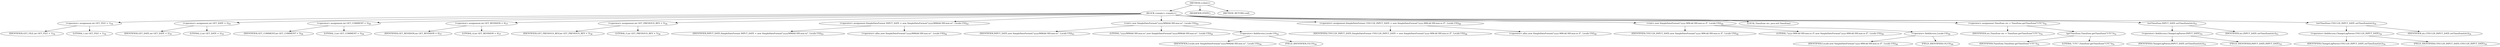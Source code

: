 digraph "&lt;clinit&gt;" {  
"608" [label = <(METHOD,&lt;clinit&gt;)> ]
"609" [label = <(BLOCK,&lt;empty&gt;,&lt;empty&gt;)> ]
"610" [label = <(&lt;operator&gt;.assignment,int GET_FILE = 1)<SUB>34</SUB>> ]
"611" [label = <(IDENTIFIER,GET_FILE,int GET_FILE = 1)<SUB>34</SUB>> ]
"612" [label = <(LITERAL,1,int GET_FILE = 1)<SUB>34</SUB>> ]
"613" [label = <(&lt;operator&gt;.assignment,int GET_DATE = 2)<SUB>35</SUB>> ]
"614" [label = <(IDENTIFIER,GET_DATE,int GET_DATE = 2)<SUB>35</SUB>> ]
"615" [label = <(LITERAL,2,int GET_DATE = 2)<SUB>35</SUB>> ]
"616" [label = <(&lt;operator&gt;.assignment,int GET_COMMENT = 3)<SUB>36</SUB>> ]
"617" [label = <(IDENTIFIER,GET_COMMENT,int GET_COMMENT = 3)<SUB>36</SUB>> ]
"618" [label = <(LITERAL,3,int GET_COMMENT = 3)<SUB>36</SUB>> ]
"619" [label = <(&lt;operator&gt;.assignment,int GET_REVISION = 4)<SUB>37</SUB>> ]
"620" [label = <(IDENTIFIER,GET_REVISION,int GET_REVISION = 4)<SUB>37</SUB>> ]
"621" [label = <(LITERAL,4,int GET_REVISION = 4)<SUB>37</SUB>> ]
"622" [label = <(&lt;operator&gt;.assignment,int GET_PREVIOUS_REV = 5)<SUB>38</SUB>> ]
"623" [label = <(IDENTIFIER,GET_PREVIOUS_REV,int GET_PREVIOUS_REV = 5)<SUB>38</SUB>> ]
"624" [label = <(LITERAL,5,int GET_PREVIOUS_REV = 5)<SUB>38</SUB>> ]
"625" [label = <(&lt;operator&gt;.assignment,SimpleDateFormat INPUT_DATE = new SimpleDateFormat(&quot;yyyy/MM/dd HH:mm:ss&quot;, Locale.US))<SUB>43</SUB>> ]
"626" [label = <(IDENTIFIER,INPUT_DATE,SimpleDateFormat INPUT_DATE = new SimpleDateFormat(&quot;yyyy/MM/dd HH:mm:ss&quot;, Locale.US))<SUB>43</SUB>> ]
"627" [label = <(&lt;operator&gt;.alloc,new SimpleDateFormat(&quot;yyyy/MM/dd HH:mm:ss&quot;, Locale.US))<SUB>44</SUB>> ]
"628" [label = <(&lt;init&gt;,new SimpleDateFormat(&quot;yyyy/MM/dd HH:mm:ss&quot;, Locale.US))<SUB>44</SUB>> ]
"3" [label = <(IDENTIFIER,INPUT_DATE,new SimpleDateFormat(&quot;yyyy/MM/dd HH:mm:ss&quot;, Locale.US))<SUB>43</SUB>> ]
"629" [label = <(LITERAL,&quot;yyyy/MM/dd HH:mm:ss&quot;,new SimpleDateFormat(&quot;yyyy/MM/dd HH:mm:ss&quot;, Locale.US))<SUB>44</SUB>> ]
"630" [label = <(&lt;operator&gt;.fieldAccess,Locale.US)<SUB>44</SUB>> ]
"631" [label = <(IDENTIFIER,Locale,new SimpleDateFormat(&quot;yyyy/MM/dd HH:mm:ss&quot;, Locale.US))<SUB>44</SUB>> ]
"632" [label = <(FIELD_IDENTIFIER,US,US)<SUB>44</SUB>> ]
"633" [label = <(&lt;operator&gt;.assignment,SimpleDateFormat CVS1129_INPUT_DATE = new SimpleDateFormat(&quot;yyyy-MM-dd HH:mm:ss Z&quot;, Locale.US))<SUB>48</SUB>> ]
"634" [label = <(IDENTIFIER,CVS1129_INPUT_DATE,SimpleDateFormat CVS1129_INPUT_DATE = new SimpleDateFormat(&quot;yyyy-MM-dd HH:mm:ss Z&quot;, Locale.US))<SUB>48</SUB>> ]
"635" [label = <(&lt;operator&gt;.alloc,new SimpleDateFormat(&quot;yyyy-MM-dd HH:mm:ss Z&quot;, Locale.US))<SUB>49</SUB>> ]
"636" [label = <(&lt;init&gt;,new SimpleDateFormat(&quot;yyyy-MM-dd HH:mm:ss Z&quot;, Locale.US))<SUB>49</SUB>> ]
"5" [label = <(IDENTIFIER,CVS1129_INPUT_DATE,new SimpleDateFormat(&quot;yyyy-MM-dd HH:mm:ss Z&quot;, Locale.US))<SUB>48</SUB>> ]
"637" [label = <(LITERAL,&quot;yyyy-MM-dd HH:mm:ss Z&quot;,new SimpleDateFormat(&quot;yyyy-MM-dd HH:mm:ss Z&quot;, Locale.US))<SUB>49</SUB>> ]
"638" [label = <(&lt;operator&gt;.fieldAccess,Locale.US)<SUB>49</SUB>> ]
"639" [label = <(IDENTIFIER,Locale,new SimpleDateFormat(&quot;yyyy-MM-dd HH:mm:ss Z&quot;, Locale.US))<SUB>49</SUB>> ]
"640" [label = <(FIELD_IDENTIFIER,US,US)<SUB>49</SUB>> ]
"641" [label = <(LOCAL,TimeZone utc: java.util.TimeZone)> ]
"642" [label = <(&lt;operator&gt;.assignment,TimeZone utc = TimeZone.getTimeZone(&quot;UTC&quot;))<SUB>52</SUB>> ]
"643" [label = <(IDENTIFIER,utc,TimeZone utc = TimeZone.getTimeZone(&quot;UTC&quot;))<SUB>52</SUB>> ]
"644" [label = <(getTimeZone,TimeZone.getTimeZone(&quot;UTC&quot;))<SUB>52</SUB>> ]
"645" [label = <(IDENTIFIER,TimeZone,TimeZone.getTimeZone(&quot;UTC&quot;))<SUB>52</SUB>> ]
"646" [label = <(LITERAL,&quot;UTC&quot;,TimeZone.getTimeZone(&quot;UTC&quot;))<SUB>52</SUB>> ]
"647" [label = <(setTimeZone,INPUT_DATE.setTimeZone(utc))<SUB>53</SUB>> ]
"648" [label = <(&lt;operator&gt;.fieldAccess,ChangeLogParser.INPUT_DATE)<SUB>53</SUB>> ]
"649" [label = <(IDENTIFIER,ChangeLogParser,INPUT_DATE.setTimeZone(utc))<SUB>53</SUB>> ]
"650" [label = <(FIELD_IDENTIFIER,INPUT_DATE,INPUT_DATE)<SUB>53</SUB>> ]
"651" [label = <(IDENTIFIER,utc,INPUT_DATE.setTimeZone(utc))<SUB>53</SUB>> ]
"652" [label = <(setTimeZone,CVS1129_INPUT_DATE.setTimeZone(utc))<SUB>54</SUB>> ]
"653" [label = <(&lt;operator&gt;.fieldAccess,ChangeLogParser.CVS1129_INPUT_DATE)<SUB>54</SUB>> ]
"654" [label = <(IDENTIFIER,ChangeLogParser,CVS1129_INPUT_DATE.setTimeZone(utc))<SUB>54</SUB>> ]
"655" [label = <(FIELD_IDENTIFIER,CVS1129_INPUT_DATE,CVS1129_INPUT_DATE)<SUB>54</SUB>> ]
"656" [label = <(IDENTIFIER,utc,CVS1129_INPUT_DATE.setTimeZone(utc))<SUB>54</SUB>> ]
"657" [label = <(MODIFIER,STATIC)> ]
"658" [label = <(METHOD_RETURN,void)> ]
  "608" -> "609" 
  "608" -> "657" 
  "608" -> "658" 
  "609" -> "610" 
  "609" -> "613" 
  "609" -> "616" 
  "609" -> "619" 
  "609" -> "622" 
  "609" -> "625" 
  "609" -> "628" 
  "609" -> "633" 
  "609" -> "636" 
  "609" -> "641" 
  "609" -> "642" 
  "609" -> "647" 
  "609" -> "652" 
  "610" -> "611" 
  "610" -> "612" 
  "613" -> "614" 
  "613" -> "615" 
  "616" -> "617" 
  "616" -> "618" 
  "619" -> "620" 
  "619" -> "621" 
  "622" -> "623" 
  "622" -> "624" 
  "625" -> "626" 
  "625" -> "627" 
  "628" -> "3" 
  "628" -> "629" 
  "628" -> "630" 
  "630" -> "631" 
  "630" -> "632" 
  "633" -> "634" 
  "633" -> "635" 
  "636" -> "5" 
  "636" -> "637" 
  "636" -> "638" 
  "638" -> "639" 
  "638" -> "640" 
  "642" -> "643" 
  "642" -> "644" 
  "644" -> "645" 
  "644" -> "646" 
  "647" -> "648" 
  "647" -> "651" 
  "648" -> "649" 
  "648" -> "650" 
  "652" -> "653" 
  "652" -> "656" 
  "653" -> "654" 
  "653" -> "655" 
}
